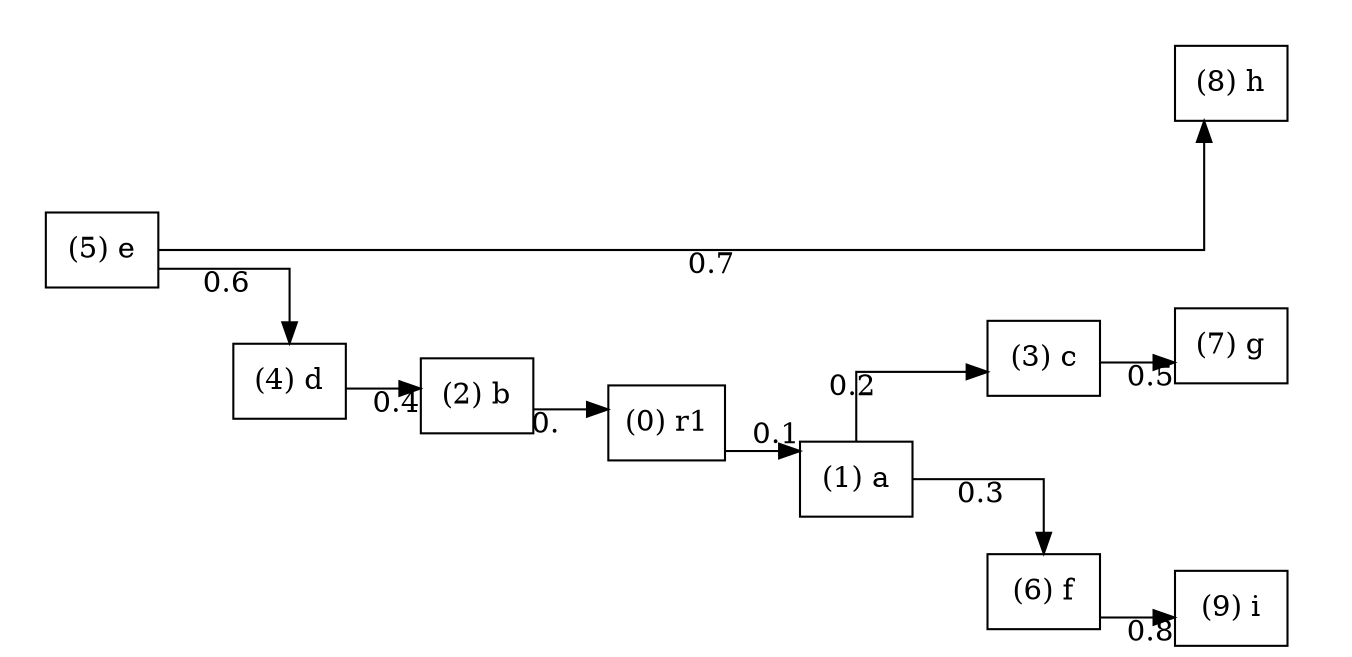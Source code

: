 
digraph Phylogeny {
  graph [rankdir=LR, overlap=scale, splines=ortho, nodesep=1.0, ordering=out];
  edge  [overlap=scale];
  node  [shape=box];

  subgraph roots {
    5 [label = "(5) e"]

    // fake edges for alignment of nodes
    {
      rank=same
      5-> 5 [style=invis, weight=1000]
    }
  }

  subgraph internals {
    0 [label = "(0) r1"]
    1 [label = "(1) a"]
    2 [label = "(2) b"]
    3 [label = "(3) c"]
    4 [label = "(4) d"]
    5 [label = "(5) e"]
    6 [label = "(6) f"]
  }

  subgraph leaves {
    7 [label = "(7) g"]
    8 [label = "(8) h"]
    9 [label = "(9) i"]

    // fake edges for alignment of nodes
    {
      rank=same
      7-> 7 [style=invis, weight=1000]
      7-> 8 [style=invis, weight=1100]
      7-> 9 [style=invis, weight=1200]
      8-> 7 [style=invis, weight=1300]
      8-> 8 [style=invis, weight=1400]
      8-> 9 [style=invis, weight=1500]
      9-> 7 [style=invis, weight=1600]
      9-> 8 [style=invis, weight=1700]
      9-> 9 [style=invis, weight=1800]
    }
  }

  0 -> 1 [xlabel = "0.1", weight="0.1"]
  1 -> 3 [xlabel = "0.2", weight="0.2"]
  1 -> 6 [xlabel = "0.3", weight="0.3"]
  2 -> 0 [xlabel = "0.", weight="0"]
  3 -> 7 [xlabel = "0.5", weight="0.5"]
  4 -> 2 [xlabel = "0.4", weight="0.4"]
  5 -> 8 [xlabel = "0.7", weight="0.7"]
  5 -> 4 [xlabel = "0.6", weight="0.6"]
  6 -> 9 [xlabel = "0.8", weight="0.8"]
}

